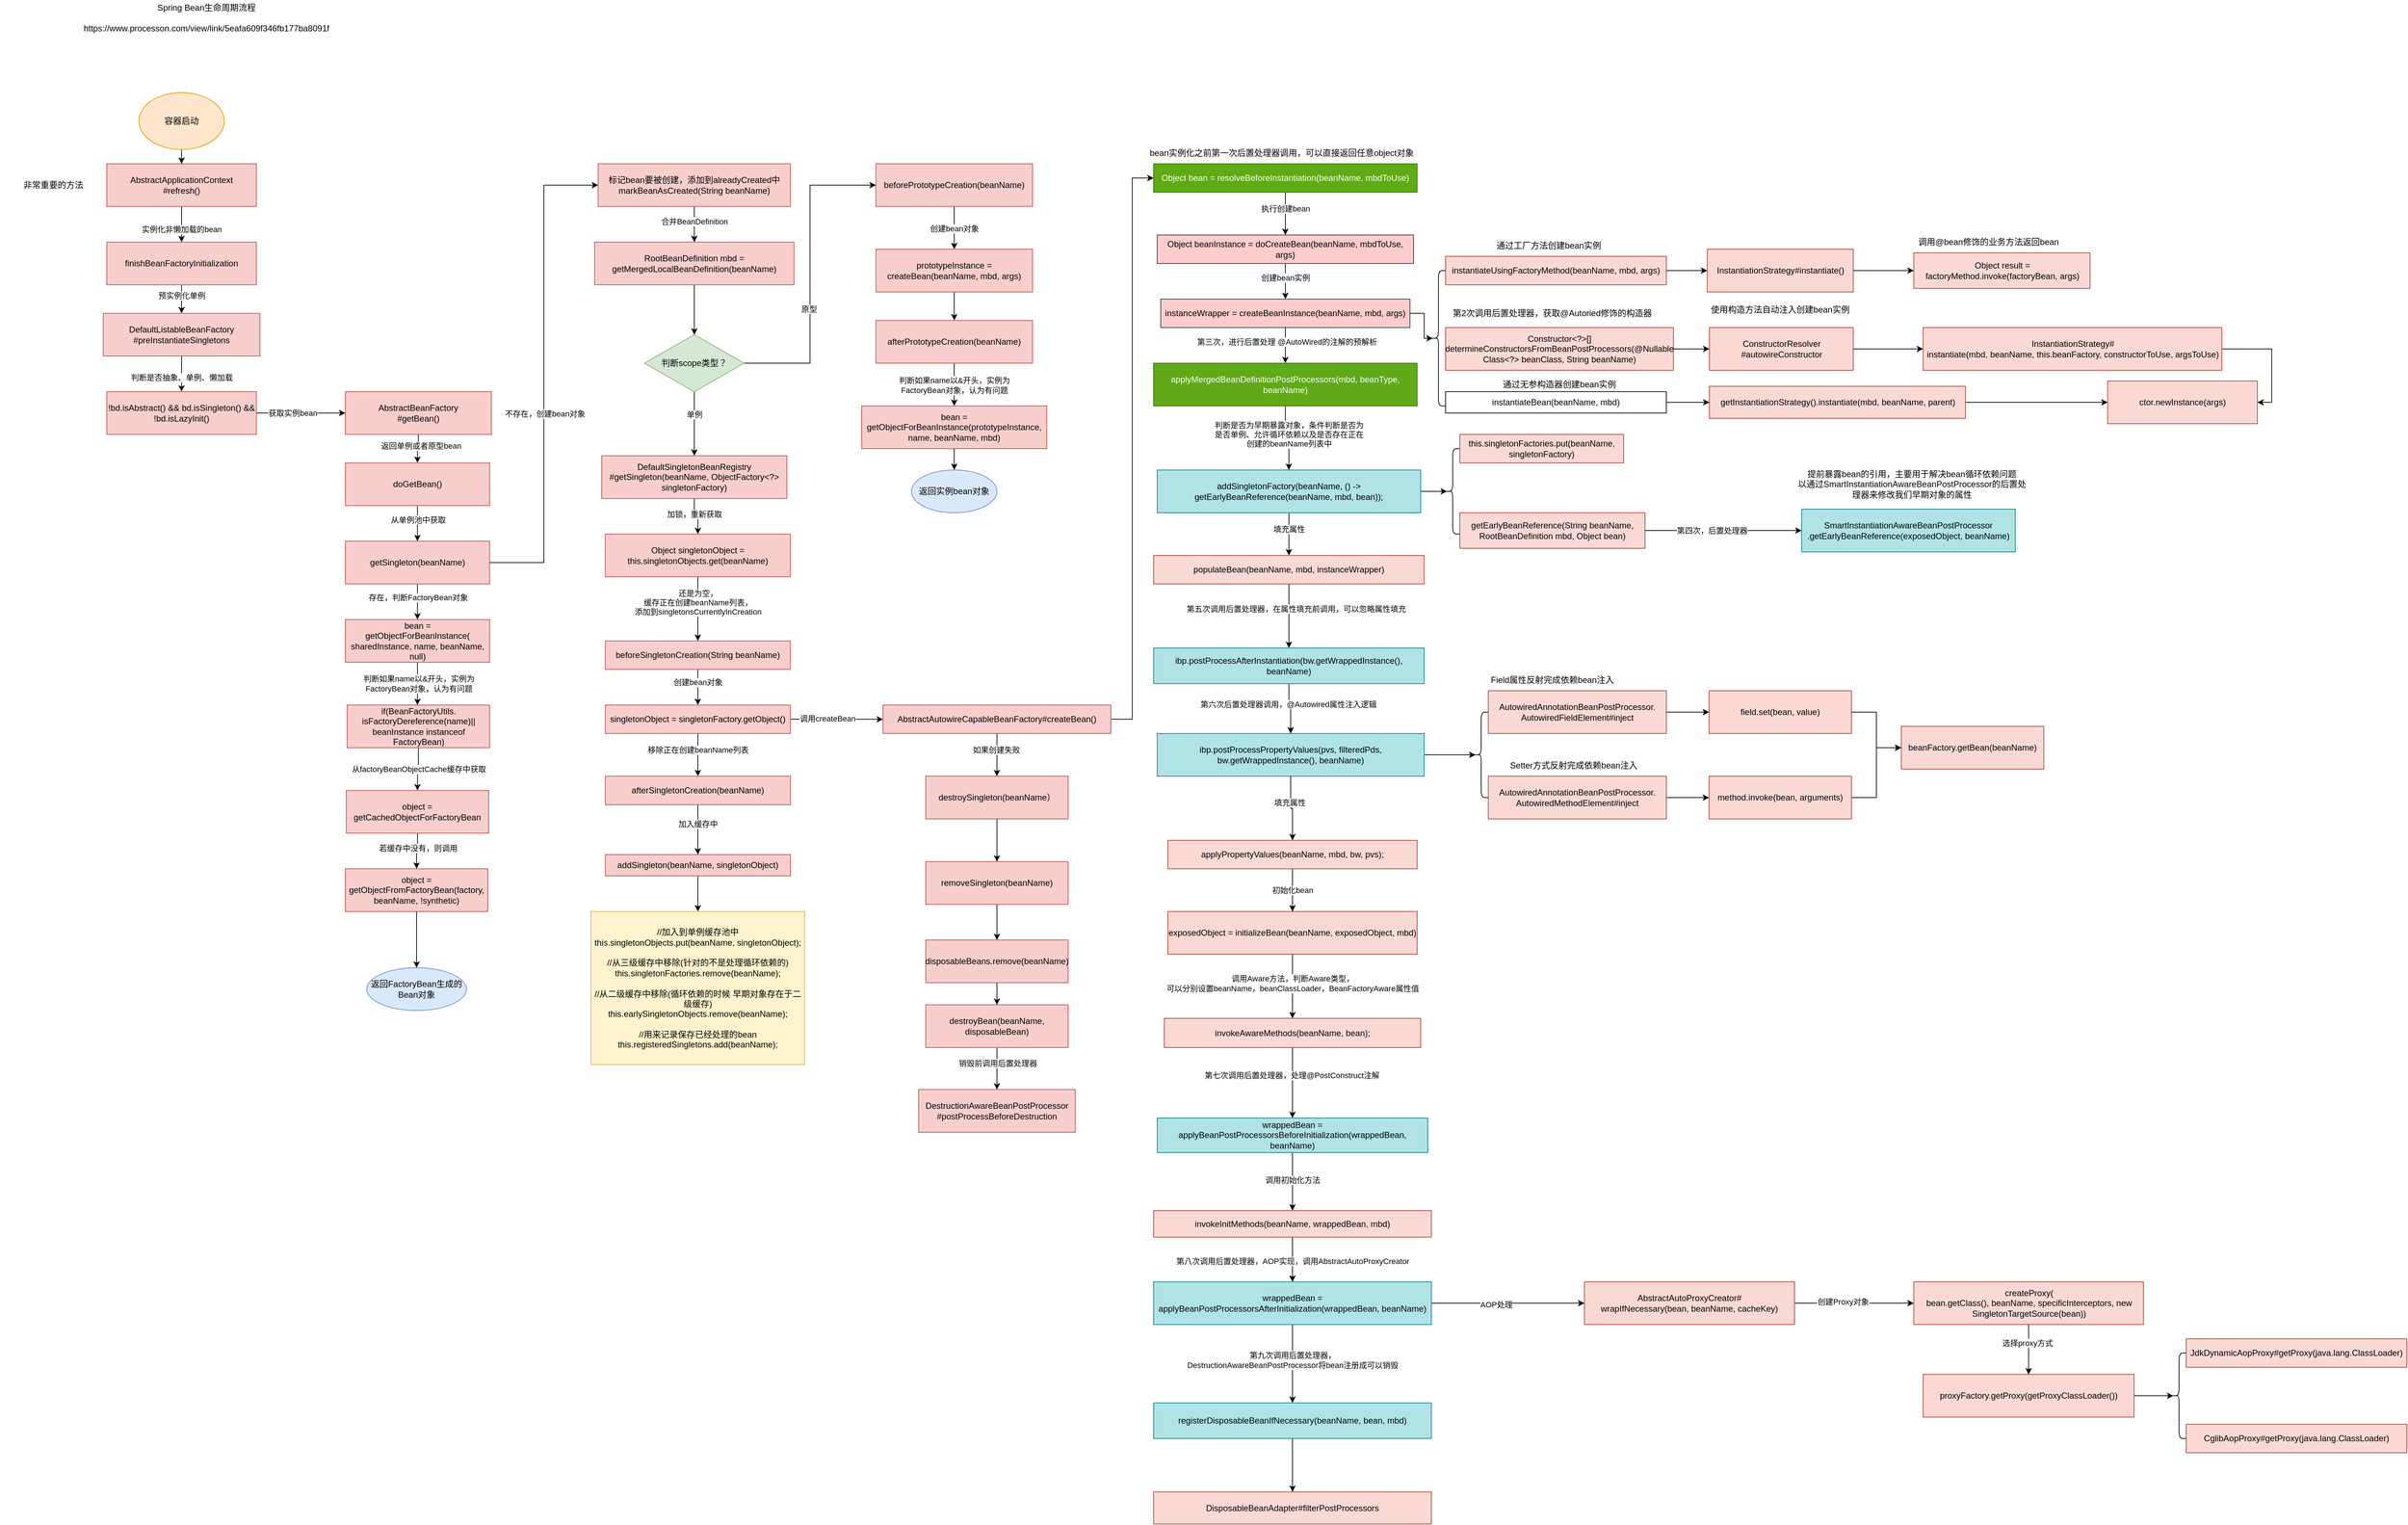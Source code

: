 <mxfile version="17.4.3" type="github">
  <diagram id="w4uHxJY5UsQgHHnN7Xe6" name="第 1 页">
    <mxGraphModel dx="1609" dy="1605" grid="1" gridSize="10" guides="1" tooltips="1" connect="1" arrows="1" fold="1" page="1" pageScale="1" pageWidth="827" pageHeight="1169" math="0" shadow="0">
      <root>
        <mxCell id="0" />
        <mxCell id="1" parent="0" />
        <mxCell id="CFEKlHjBmbo5Hejxvnzg-6" value="" style="edgeStyle=orthogonalEdgeStyle;rounded=0;orthogonalLoop=1;jettySize=auto;html=1;" edge="1" parent="1" source="CFEKlHjBmbo5Hejxvnzg-1" target="CFEKlHjBmbo5Hejxvnzg-5">
          <mxGeometry relative="1" as="geometry" />
        </mxCell>
        <mxCell id="CFEKlHjBmbo5Hejxvnzg-7" value="实例化非懒加载的bean" style="edgeLabel;html=1;align=center;verticalAlign=middle;resizable=0;points=[];" vertex="1" connectable="0" parent="CFEKlHjBmbo5Hejxvnzg-6">
          <mxGeometry x="-0.26" y="3" relative="1" as="geometry">
            <mxPoint x="-3" y="13" as="offset" />
          </mxGeometry>
        </mxCell>
        <mxCell id="CFEKlHjBmbo5Hejxvnzg-1" value="AbstractApplicationContext&lt;br&gt;#refresh()" style="rounded=0;whiteSpace=wrap;html=1;fillColor=#f8cecc;strokeColor=#b85450;" vertex="1" parent="1">
          <mxGeometry x="20" y="40" width="210" height="60" as="geometry" />
        </mxCell>
        <mxCell id="CFEKlHjBmbo5Hejxvnzg-3" style="edgeStyle=orthogonalEdgeStyle;rounded=0;orthogonalLoop=1;jettySize=auto;html=1;entryX=0.5;entryY=0;entryDx=0;entryDy=0;" edge="1" parent="1" source="CFEKlHjBmbo5Hejxvnzg-2" target="CFEKlHjBmbo5Hejxvnzg-1">
          <mxGeometry relative="1" as="geometry" />
        </mxCell>
        <mxCell id="CFEKlHjBmbo5Hejxvnzg-2" value="容器启动" style="ellipse;whiteSpace=wrap;html=1;fillColor=#ffe6cc;strokeColor=#d79b00;" vertex="1" parent="1">
          <mxGeometry x="65" y="-60" width="120" height="80" as="geometry" />
        </mxCell>
        <mxCell id="CFEKlHjBmbo5Hejxvnzg-4" value="非常重要的方法" style="text;html=1;strokeColor=none;fillColor=none;align=center;verticalAlign=middle;whiteSpace=wrap;rounded=0;" vertex="1" parent="1">
          <mxGeometry x="-130" y="55" width="150" height="30" as="geometry" />
        </mxCell>
        <mxCell id="CFEKlHjBmbo5Hejxvnzg-9" value="" style="edgeStyle=orthogonalEdgeStyle;rounded=0;orthogonalLoop=1;jettySize=auto;html=1;" edge="1" parent="1" source="CFEKlHjBmbo5Hejxvnzg-5" target="CFEKlHjBmbo5Hejxvnzg-8">
          <mxGeometry relative="1" as="geometry" />
        </mxCell>
        <mxCell id="CFEKlHjBmbo5Hejxvnzg-10" value="预实例化单例" style="edgeLabel;html=1;align=center;verticalAlign=middle;resizable=0;points=[];" vertex="1" connectable="0" parent="CFEKlHjBmbo5Hejxvnzg-9">
          <mxGeometry x="-0.25" relative="1" as="geometry">
            <mxPoint as="offset" />
          </mxGeometry>
        </mxCell>
        <mxCell id="CFEKlHjBmbo5Hejxvnzg-5" value="finishBeanFactoryInitialization" style="whiteSpace=wrap;html=1;rounded=0;fillColor=#f8cecc;strokeColor=#b85450;" vertex="1" parent="1">
          <mxGeometry x="20" y="150" width="210" height="60" as="geometry" />
        </mxCell>
        <mxCell id="CFEKlHjBmbo5Hejxvnzg-12" value="" style="edgeStyle=orthogonalEdgeStyle;rounded=0;orthogonalLoop=1;jettySize=auto;html=1;" edge="1" parent="1" source="CFEKlHjBmbo5Hejxvnzg-8" target="CFEKlHjBmbo5Hejxvnzg-11">
          <mxGeometry relative="1" as="geometry" />
        </mxCell>
        <mxCell id="CFEKlHjBmbo5Hejxvnzg-13" value="判断是否抽象、单例、懒加载" style="edgeLabel;html=1;align=center;verticalAlign=middle;resizable=0;points=[];" vertex="1" connectable="0" parent="CFEKlHjBmbo5Hejxvnzg-12">
          <mxGeometry x="-0.296" relative="1" as="geometry">
            <mxPoint y="12" as="offset" />
          </mxGeometry>
        </mxCell>
        <mxCell id="CFEKlHjBmbo5Hejxvnzg-8" value="DefaultListableBeanFactory&lt;br&gt;#preInstantiateSingletons" style="whiteSpace=wrap;html=1;fillColor=#f8cecc;strokeColor=#b85450;rounded=0;" vertex="1" parent="1">
          <mxGeometry x="15" y="250" width="220" height="60" as="geometry" />
        </mxCell>
        <mxCell id="CFEKlHjBmbo5Hejxvnzg-15" value="" style="edgeStyle=orthogonalEdgeStyle;rounded=0;orthogonalLoop=1;jettySize=auto;html=1;" edge="1" parent="1" source="CFEKlHjBmbo5Hejxvnzg-11" target="CFEKlHjBmbo5Hejxvnzg-14">
          <mxGeometry relative="1" as="geometry" />
        </mxCell>
        <mxCell id="CFEKlHjBmbo5Hejxvnzg-16" value="获取实例bean" style="edgeLabel;html=1;align=center;verticalAlign=middle;resizable=0;points=[];" vertex="1" connectable="0" parent="CFEKlHjBmbo5Hejxvnzg-15">
          <mxGeometry x="-0.184" relative="1" as="geometry">
            <mxPoint as="offset" />
          </mxGeometry>
        </mxCell>
        <mxCell id="CFEKlHjBmbo5Hejxvnzg-11" value="!bd.isAbstract() &amp;amp;&amp;amp; bd.isSingleton() &amp;amp;&amp;amp; !bd.isLazyInit()" style="whiteSpace=wrap;html=1;fillColor=#f8cecc;strokeColor=#b85450;rounded=0;" vertex="1" parent="1">
          <mxGeometry x="20" y="360" width="210" height="60" as="geometry" />
        </mxCell>
        <mxCell id="CFEKlHjBmbo5Hejxvnzg-18" value="" style="edgeStyle=orthogonalEdgeStyle;rounded=0;orthogonalLoop=1;jettySize=auto;html=1;" edge="1" parent="1" source="CFEKlHjBmbo5Hejxvnzg-14" target="CFEKlHjBmbo5Hejxvnzg-17">
          <mxGeometry relative="1" as="geometry" />
        </mxCell>
        <mxCell id="CFEKlHjBmbo5Hejxvnzg-19" value="返回单例或者原型bean" style="edgeLabel;html=1;align=center;verticalAlign=middle;resizable=0;points=[];" vertex="1" connectable="0" parent="CFEKlHjBmbo5Hejxvnzg-18">
          <mxGeometry x="-0.259" y="3" relative="1" as="geometry">
            <mxPoint as="offset" />
          </mxGeometry>
        </mxCell>
        <mxCell id="CFEKlHjBmbo5Hejxvnzg-14" value="AbstractBeanFactory&lt;br&gt;#getBean()" style="whiteSpace=wrap;html=1;fillColor=#f8cecc;strokeColor=#b85450;rounded=0;" vertex="1" parent="1">
          <mxGeometry x="355" y="360" width="205" height="60" as="geometry" />
        </mxCell>
        <mxCell id="CFEKlHjBmbo5Hejxvnzg-21" value="" style="edgeStyle=orthogonalEdgeStyle;rounded=0;orthogonalLoop=1;jettySize=auto;html=1;" edge="1" parent="1" source="CFEKlHjBmbo5Hejxvnzg-17" target="CFEKlHjBmbo5Hejxvnzg-20">
          <mxGeometry relative="1" as="geometry" />
        </mxCell>
        <mxCell id="CFEKlHjBmbo5Hejxvnzg-22" value="从单例池中获取" style="edgeLabel;html=1;align=center;verticalAlign=middle;resizable=0;points=[];" vertex="1" connectable="0" parent="CFEKlHjBmbo5Hejxvnzg-21">
          <mxGeometry x="-0.281" y="1" relative="1" as="geometry">
            <mxPoint x="-1" y="2" as="offset" />
          </mxGeometry>
        </mxCell>
        <mxCell id="CFEKlHjBmbo5Hejxvnzg-17" value="doGetBean()" style="whiteSpace=wrap;html=1;fillColor=#f8cecc;strokeColor=#b85450;rounded=0;" vertex="1" parent="1">
          <mxGeometry x="355" y="460" width="202.5" height="60" as="geometry" />
        </mxCell>
        <mxCell id="CFEKlHjBmbo5Hejxvnzg-24" value="" style="edgeStyle=orthogonalEdgeStyle;rounded=0;orthogonalLoop=1;jettySize=auto;html=1;" edge="1" parent="1" source="CFEKlHjBmbo5Hejxvnzg-20" target="CFEKlHjBmbo5Hejxvnzg-23">
          <mxGeometry relative="1" as="geometry" />
        </mxCell>
        <mxCell id="CFEKlHjBmbo5Hejxvnzg-25" value="存在，判断FactoryBean对象" style="edgeLabel;html=1;align=center;verticalAlign=middle;resizable=0;points=[];" vertex="1" connectable="0" parent="CFEKlHjBmbo5Hejxvnzg-24">
          <mxGeometry x="-0.237" y="-1" relative="1" as="geometry">
            <mxPoint x="1" as="offset" />
          </mxGeometry>
        </mxCell>
        <mxCell id="CFEKlHjBmbo5Hejxvnzg-39" value="" style="edgeStyle=orthogonalEdgeStyle;rounded=0;orthogonalLoop=1;jettySize=auto;html=1;entryX=0;entryY=0.5;entryDx=0;entryDy=0;" edge="1" parent="1" source="CFEKlHjBmbo5Hejxvnzg-20" target="CFEKlHjBmbo5Hejxvnzg-38">
          <mxGeometry relative="1" as="geometry" />
        </mxCell>
        <mxCell id="CFEKlHjBmbo5Hejxvnzg-40" value="不存在，创建bean对象" style="edgeLabel;html=1;align=center;verticalAlign=middle;resizable=0;points=[];" vertex="1" connectable="0" parent="CFEKlHjBmbo5Hejxvnzg-39">
          <mxGeometry x="-0.163" y="-1" relative="1" as="geometry">
            <mxPoint as="offset" />
          </mxGeometry>
        </mxCell>
        <mxCell id="CFEKlHjBmbo5Hejxvnzg-20" value="getSingleton(beanName)" style="whiteSpace=wrap;html=1;fillColor=#f8cecc;strokeColor=#b85450;rounded=0;" vertex="1" parent="1">
          <mxGeometry x="355" y="570" width="202.5" height="60" as="geometry" />
        </mxCell>
        <mxCell id="CFEKlHjBmbo5Hejxvnzg-28" value="" style="edgeStyle=orthogonalEdgeStyle;rounded=0;orthogonalLoop=1;jettySize=auto;html=1;" edge="1" parent="1" source="CFEKlHjBmbo5Hejxvnzg-23" target="CFEKlHjBmbo5Hejxvnzg-27">
          <mxGeometry relative="1" as="geometry">
            <Array as="points">
              <mxPoint x="456" y="780" />
              <mxPoint x="456" y="780" />
            </Array>
          </mxGeometry>
        </mxCell>
        <mxCell id="CFEKlHjBmbo5Hejxvnzg-29" value="判断如果name以&amp;amp;开头，实例为&lt;br&gt;FactoryBean对象，认为有问题" style="edgeLabel;html=1;align=center;verticalAlign=middle;resizable=0;points=[];" vertex="1" connectable="0" parent="CFEKlHjBmbo5Hejxvnzg-28">
          <mxGeometry x="-0.662" relative="1" as="geometry">
            <mxPoint x="1" y="20" as="offset" />
          </mxGeometry>
        </mxCell>
        <mxCell id="CFEKlHjBmbo5Hejxvnzg-23" value="bean = &lt;br&gt;getObjectForBeanInstance(&lt;br&gt;sharedInstance, name, beanName, null)" style="whiteSpace=wrap;html=1;fillColor=#f8cecc;strokeColor=#b85450;rounded=0;" vertex="1" parent="1">
          <mxGeometry x="355" y="680" width="202.5" height="60" as="geometry" />
        </mxCell>
        <mxCell id="CFEKlHjBmbo5Hejxvnzg-31" value="" style="edgeStyle=orthogonalEdgeStyle;rounded=0;orthogonalLoop=1;jettySize=auto;html=1;" edge="1" parent="1" source="CFEKlHjBmbo5Hejxvnzg-27" target="CFEKlHjBmbo5Hejxvnzg-30">
          <mxGeometry relative="1" as="geometry" />
        </mxCell>
        <mxCell id="CFEKlHjBmbo5Hejxvnzg-32" value="从factoryBeanObjectCache缓存中获取" style="edgeLabel;html=1;align=center;verticalAlign=middle;resizable=0;points=[];" vertex="1" connectable="0" parent="CFEKlHjBmbo5Hejxvnzg-31">
          <mxGeometry x="-0.321" y="1" relative="1" as="geometry">
            <mxPoint x="-1" y="9" as="offset" />
          </mxGeometry>
        </mxCell>
        <mxCell id="CFEKlHjBmbo5Hejxvnzg-27" value="if(BeanFactoryUtils.&lt;br&gt;isFactoryDereference(name)||&lt;br&gt;beanInstance instanceof FactoryBean)" style="whiteSpace=wrap;html=1;fillColor=#f8cecc;strokeColor=#b85450;rounded=0;" vertex="1" parent="1">
          <mxGeometry x="357.5" y="800" width="200" height="60" as="geometry" />
        </mxCell>
        <mxCell id="CFEKlHjBmbo5Hejxvnzg-34" value="" style="edgeStyle=orthogonalEdgeStyle;rounded=0;orthogonalLoop=1;jettySize=auto;html=1;" edge="1" parent="1" source="CFEKlHjBmbo5Hejxvnzg-30" target="CFEKlHjBmbo5Hejxvnzg-33">
          <mxGeometry relative="1" as="geometry" />
        </mxCell>
        <mxCell id="CFEKlHjBmbo5Hejxvnzg-35" value="若缓存中没有，则调用" style="edgeLabel;html=1;align=center;verticalAlign=middle;resizable=0;points=[];" vertex="1" connectable="0" parent="CFEKlHjBmbo5Hejxvnzg-34">
          <mxGeometry x="-0.207" relative="1" as="geometry">
            <mxPoint as="offset" />
          </mxGeometry>
        </mxCell>
        <mxCell id="CFEKlHjBmbo5Hejxvnzg-30" value="object =&lt;br&gt;getCachedObjectForFactoryBean" style="whiteSpace=wrap;html=1;fillColor=#f8cecc;strokeColor=#b85450;rounded=0;" vertex="1" parent="1">
          <mxGeometry x="356.25" y="920" width="200" height="60" as="geometry" />
        </mxCell>
        <mxCell id="CFEKlHjBmbo5Hejxvnzg-37" value="" style="edgeStyle=orthogonalEdgeStyle;rounded=0;orthogonalLoop=1;jettySize=auto;html=1;" edge="1" parent="1" source="CFEKlHjBmbo5Hejxvnzg-33" target="CFEKlHjBmbo5Hejxvnzg-36">
          <mxGeometry relative="1" as="geometry" />
        </mxCell>
        <mxCell id="CFEKlHjBmbo5Hejxvnzg-33" value="object = getObjectFromFactoryBean(factory, beanName, !synthetic)" style="whiteSpace=wrap;html=1;fillColor=#f8cecc;strokeColor=#b85450;rounded=0;" vertex="1" parent="1">
          <mxGeometry x="355" y="1030" width="200" height="60" as="geometry" />
        </mxCell>
        <mxCell id="CFEKlHjBmbo5Hejxvnzg-36" value="返回FactoryBean生成的Bean对象" style="ellipse;whiteSpace=wrap;html=1;fillColor=#dae8fc;strokeColor=#6c8ebf;rounded=0;" vertex="1" parent="1">
          <mxGeometry x="385" y="1169" width="140" height="60" as="geometry" />
        </mxCell>
        <mxCell id="CFEKlHjBmbo5Hejxvnzg-44" value="" style="edgeStyle=orthogonalEdgeStyle;rounded=0;orthogonalLoop=1;jettySize=auto;html=1;" edge="1" parent="1" source="CFEKlHjBmbo5Hejxvnzg-38" target="CFEKlHjBmbo5Hejxvnzg-43">
          <mxGeometry relative="1" as="geometry" />
        </mxCell>
        <mxCell id="CFEKlHjBmbo5Hejxvnzg-45" value="合并BeanDefinition" style="edgeLabel;html=1;align=center;verticalAlign=middle;resizable=0;points=[];" vertex="1" connectable="0" parent="CFEKlHjBmbo5Hejxvnzg-44">
          <mxGeometry x="-0.306" relative="1" as="geometry">
            <mxPoint y="3" as="offset" />
          </mxGeometry>
        </mxCell>
        <mxCell id="CFEKlHjBmbo5Hejxvnzg-38" value="标记bean要被创建，添加到alreadyCreated中&lt;br&gt;markBeanAsCreated(String beanName)" style="whiteSpace=wrap;html=1;fillColor=#f8cecc;strokeColor=#b85450;rounded=0;" vertex="1" parent="1">
          <mxGeometry x="710" y="40" width="270" height="60" as="geometry" />
        </mxCell>
        <mxCell id="CFEKlHjBmbo5Hejxvnzg-47" value="" style="edgeStyle=orthogonalEdgeStyle;rounded=0;orthogonalLoop=1;jettySize=auto;html=1;" edge="1" parent="1" source="CFEKlHjBmbo5Hejxvnzg-43" target="CFEKlHjBmbo5Hejxvnzg-46">
          <mxGeometry relative="1" as="geometry" />
        </mxCell>
        <mxCell id="CFEKlHjBmbo5Hejxvnzg-43" value="RootBeanDefinition mbd = getMergedLocalBeanDefinition(beanName)" style="whiteSpace=wrap;html=1;fillColor=#f8cecc;strokeColor=#b85450;rounded=0;" vertex="1" parent="1">
          <mxGeometry x="705" y="150" width="280" height="60" as="geometry" />
        </mxCell>
        <mxCell id="CFEKlHjBmbo5Hejxvnzg-49" value="" style="edgeStyle=orthogonalEdgeStyle;rounded=0;orthogonalLoop=1;jettySize=auto;html=1;" edge="1" parent="1" source="CFEKlHjBmbo5Hejxvnzg-46" target="CFEKlHjBmbo5Hejxvnzg-48">
          <mxGeometry relative="1" as="geometry" />
        </mxCell>
        <mxCell id="CFEKlHjBmbo5Hejxvnzg-50" value="单例" style="edgeLabel;html=1;align=center;verticalAlign=middle;resizable=0;points=[];" vertex="1" connectable="0" parent="CFEKlHjBmbo5Hejxvnzg-49">
          <mxGeometry x="-0.296" relative="1" as="geometry">
            <mxPoint as="offset" />
          </mxGeometry>
        </mxCell>
        <mxCell id="CFEKlHjBmbo5Hejxvnzg-52" value="" style="edgeStyle=orthogonalEdgeStyle;rounded=0;orthogonalLoop=1;jettySize=auto;html=1;entryX=0;entryY=0.5;entryDx=0;entryDy=0;" edge="1" parent="1" source="CFEKlHjBmbo5Hejxvnzg-46" target="CFEKlHjBmbo5Hejxvnzg-51">
          <mxGeometry relative="1" as="geometry" />
        </mxCell>
        <mxCell id="CFEKlHjBmbo5Hejxvnzg-53" value="原型" style="edgeLabel;html=1;align=center;verticalAlign=middle;resizable=0;points=[];" vertex="1" connectable="0" parent="CFEKlHjBmbo5Hejxvnzg-52">
          <mxGeometry x="-0.222" y="2" relative="1" as="geometry">
            <mxPoint as="offset" />
          </mxGeometry>
        </mxCell>
        <mxCell id="CFEKlHjBmbo5Hejxvnzg-46" value="判断scope类型？" style="rhombus;whiteSpace=wrap;html=1;fillColor=#d5e8d4;strokeColor=#82b366;rounded=0;" vertex="1" parent="1">
          <mxGeometry x="775" y="280" width="140" height="80" as="geometry" />
        </mxCell>
        <mxCell id="CFEKlHjBmbo5Hejxvnzg-65" value="" style="edgeStyle=orthogonalEdgeStyle;rounded=0;orthogonalLoop=1;jettySize=auto;html=1;" edge="1" parent="1" source="CFEKlHjBmbo5Hejxvnzg-48" target="CFEKlHjBmbo5Hejxvnzg-64">
          <mxGeometry relative="1" as="geometry" />
        </mxCell>
        <mxCell id="CFEKlHjBmbo5Hejxvnzg-66" value="加锁，重新获取" style="edgeLabel;html=1;align=center;verticalAlign=middle;resizable=0;points=[];" vertex="1" connectable="0" parent="CFEKlHjBmbo5Hejxvnzg-65">
          <mxGeometry x="-0.313" y="-1" relative="1" as="geometry">
            <mxPoint x="1" y="3" as="offset" />
          </mxGeometry>
        </mxCell>
        <mxCell id="CFEKlHjBmbo5Hejxvnzg-48" value="DefaultSingletonBeanRegistry&lt;br&gt;#getSingleton(beanName, ObjectFactory&amp;lt;?&amp;gt; singletonFactory)" style="whiteSpace=wrap;html=1;fillColor=#f8cecc;strokeColor=#b85450;rounded=0;" vertex="1" parent="1">
          <mxGeometry x="715" y="450" width="260" height="60" as="geometry" />
        </mxCell>
        <mxCell id="CFEKlHjBmbo5Hejxvnzg-55" value="" style="edgeStyle=orthogonalEdgeStyle;rounded=0;orthogonalLoop=1;jettySize=auto;html=1;" edge="1" parent="1" source="CFEKlHjBmbo5Hejxvnzg-51" target="CFEKlHjBmbo5Hejxvnzg-54">
          <mxGeometry relative="1" as="geometry" />
        </mxCell>
        <mxCell id="CFEKlHjBmbo5Hejxvnzg-56" value="创建bean对象" style="edgeLabel;html=1;align=center;verticalAlign=middle;resizable=0;points=[];" vertex="1" connectable="0" parent="CFEKlHjBmbo5Hejxvnzg-55">
          <mxGeometry x="-0.258" y="-1" relative="1" as="geometry">
            <mxPoint x="1" y="8" as="offset" />
          </mxGeometry>
        </mxCell>
        <mxCell id="CFEKlHjBmbo5Hejxvnzg-51" value="beforePrototypeCreation(beanName)" style="whiteSpace=wrap;html=1;fillColor=#f8cecc;strokeColor=#b85450;rounded=0;" vertex="1" parent="1">
          <mxGeometry x="1100" y="40" width="220" height="60" as="geometry" />
        </mxCell>
        <mxCell id="CFEKlHjBmbo5Hejxvnzg-58" value="" style="edgeStyle=orthogonalEdgeStyle;rounded=0;orthogonalLoop=1;jettySize=auto;html=1;" edge="1" parent="1" source="CFEKlHjBmbo5Hejxvnzg-54" target="CFEKlHjBmbo5Hejxvnzg-57">
          <mxGeometry relative="1" as="geometry" />
        </mxCell>
        <mxCell id="CFEKlHjBmbo5Hejxvnzg-54" value="prototypeInstance = createBean(beanName, mbd, args)" style="whiteSpace=wrap;html=1;fillColor=#f8cecc;strokeColor=#b85450;rounded=0;" vertex="1" parent="1">
          <mxGeometry x="1100" y="160" width="220" height="60" as="geometry" />
        </mxCell>
        <mxCell id="CFEKlHjBmbo5Hejxvnzg-60" value="" style="edgeStyle=orthogonalEdgeStyle;rounded=0;orthogonalLoop=1;jettySize=auto;html=1;" edge="1" parent="1" source="CFEKlHjBmbo5Hejxvnzg-57" target="CFEKlHjBmbo5Hejxvnzg-59">
          <mxGeometry relative="1" as="geometry" />
        </mxCell>
        <mxCell id="CFEKlHjBmbo5Hejxvnzg-63" value="判断如果name以&amp;amp;开头，实例为&lt;br&gt;FactoryBean对象，认为有问题" style="edgeLabel;html=1;align=center;verticalAlign=middle;resizable=0;points=[];" vertex="1" connectable="0" parent="CFEKlHjBmbo5Hejxvnzg-60">
          <mxGeometry x="-0.258" relative="1" as="geometry">
            <mxPoint y="8" as="offset" />
          </mxGeometry>
        </mxCell>
        <mxCell id="CFEKlHjBmbo5Hejxvnzg-57" value="afterPrototypeCreation(beanName)" style="whiteSpace=wrap;html=1;fillColor=#f8cecc;strokeColor=#b85450;rounded=0;" vertex="1" parent="1">
          <mxGeometry x="1100" y="260" width="220" height="60" as="geometry" />
        </mxCell>
        <mxCell id="CFEKlHjBmbo5Hejxvnzg-62" value="" style="edgeStyle=orthogonalEdgeStyle;rounded=0;orthogonalLoop=1;jettySize=auto;html=1;" edge="1" parent="1" source="CFEKlHjBmbo5Hejxvnzg-59" target="CFEKlHjBmbo5Hejxvnzg-61">
          <mxGeometry relative="1" as="geometry" />
        </mxCell>
        <mxCell id="CFEKlHjBmbo5Hejxvnzg-59" value="bean = getObjectForBeanInstance(prototypeInstance, name, beanName, mbd)" style="whiteSpace=wrap;html=1;fillColor=#f8cecc;strokeColor=#b85450;rounded=0;" vertex="1" parent="1">
          <mxGeometry x="1080" y="380" width="260" height="60" as="geometry" />
        </mxCell>
        <mxCell id="CFEKlHjBmbo5Hejxvnzg-61" value="返回实例bean对象" style="ellipse;whiteSpace=wrap;html=1;fillColor=#dae8fc;strokeColor=#6c8ebf;rounded=0;" vertex="1" parent="1">
          <mxGeometry x="1150" y="470" width="120" height="60" as="geometry" />
        </mxCell>
        <mxCell id="CFEKlHjBmbo5Hejxvnzg-68" value="" style="edgeStyle=orthogonalEdgeStyle;rounded=0;orthogonalLoop=1;jettySize=auto;html=1;" edge="1" parent="1" source="CFEKlHjBmbo5Hejxvnzg-64" target="CFEKlHjBmbo5Hejxvnzg-67">
          <mxGeometry relative="1" as="geometry" />
        </mxCell>
        <mxCell id="CFEKlHjBmbo5Hejxvnzg-69" value="还是为空，&lt;br&gt;缓存正在创建beanName列表，&lt;br&gt;添加到singletonsCurrentlyInCreation" style="edgeLabel;html=1;align=center;verticalAlign=middle;resizable=0;points=[];" vertex="1" connectable="0" parent="CFEKlHjBmbo5Hejxvnzg-68">
          <mxGeometry x="-0.215" relative="1" as="geometry">
            <mxPoint as="offset" />
          </mxGeometry>
        </mxCell>
        <mxCell id="CFEKlHjBmbo5Hejxvnzg-64" value="Object singletonObject = this.singletonObjects.get(beanName)" style="whiteSpace=wrap;html=1;fillColor=#f8cecc;strokeColor=#b85450;rounded=0;" vertex="1" parent="1">
          <mxGeometry x="720" y="560" width="260" height="60" as="geometry" />
        </mxCell>
        <mxCell id="CFEKlHjBmbo5Hejxvnzg-71" value="" style="edgeStyle=orthogonalEdgeStyle;rounded=0;orthogonalLoop=1;jettySize=auto;html=1;" edge="1" parent="1" source="CFEKlHjBmbo5Hejxvnzg-67" target="CFEKlHjBmbo5Hejxvnzg-70">
          <mxGeometry relative="1" as="geometry" />
        </mxCell>
        <mxCell id="CFEKlHjBmbo5Hejxvnzg-74" value="创建bean对象" style="edgeLabel;html=1;align=center;verticalAlign=middle;resizable=0;points=[];" vertex="1" connectable="0" parent="CFEKlHjBmbo5Hejxvnzg-71">
          <mxGeometry x="-0.303" relative="1" as="geometry">
            <mxPoint as="offset" />
          </mxGeometry>
        </mxCell>
        <mxCell id="CFEKlHjBmbo5Hejxvnzg-67" value="beforeSingletonCreation(String beanName)" style="whiteSpace=wrap;html=1;fillColor=#f8cecc;strokeColor=#b85450;rounded=0;" vertex="1" parent="1">
          <mxGeometry x="720" y="710" width="260" height="40" as="geometry" />
        </mxCell>
        <mxCell id="CFEKlHjBmbo5Hejxvnzg-73" value="" style="edgeStyle=orthogonalEdgeStyle;rounded=0;orthogonalLoop=1;jettySize=auto;html=1;" edge="1" parent="1" source="CFEKlHjBmbo5Hejxvnzg-70" target="CFEKlHjBmbo5Hejxvnzg-72">
          <mxGeometry relative="1" as="geometry" />
        </mxCell>
        <mxCell id="CFEKlHjBmbo5Hejxvnzg-75" value="移除正在创建beanName列表" style="edgeLabel;html=1;align=center;verticalAlign=middle;resizable=0;points=[];" vertex="1" connectable="0" parent="CFEKlHjBmbo5Hejxvnzg-73">
          <mxGeometry x="-0.253" relative="1" as="geometry">
            <mxPoint as="offset" />
          </mxGeometry>
        </mxCell>
        <mxCell id="CFEKlHjBmbo5Hejxvnzg-88" value="" style="edgeStyle=orthogonalEdgeStyle;rounded=0;orthogonalLoop=1;jettySize=auto;html=1;" edge="1" parent="1" source="CFEKlHjBmbo5Hejxvnzg-70" target="CFEKlHjBmbo5Hejxvnzg-87">
          <mxGeometry relative="1" as="geometry" />
        </mxCell>
        <mxCell id="CFEKlHjBmbo5Hejxvnzg-89" value="调用createBean" style="edgeLabel;html=1;align=center;verticalAlign=middle;resizable=0;points=[];" vertex="1" connectable="0" parent="CFEKlHjBmbo5Hejxvnzg-88">
          <mxGeometry x="-0.209" y="1" relative="1" as="geometry">
            <mxPoint as="offset" />
          </mxGeometry>
        </mxCell>
        <mxCell id="CFEKlHjBmbo5Hejxvnzg-70" value="singletonObject = singletonFactory.getObject()" style="whiteSpace=wrap;html=1;fillColor=#f8cecc;strokeColor=#b85450;rounded=0;" vertex="1" parent="1">
          <mxGeometry x="720" y="800" width="260" height="40" as="geometry" />
        </mxCell>
        <mxCell id="CFEKlHjBmbo5Hejxvnzg-77" value="" style="edgeStyle=orthogonalEdgeStyle;rounded=0;orthogonalLoop=1;jettySize=auto;html=1;" edge="1" parent="1" source="CFEKlHjBmbo5Hejxvnzg-72" target="CFEKlHjBmbo5Hejxvnzg-76">
          <mxGeometry relative="1" as="geometry" />
        </mxCell>
        <mxCell id="CFEKlHjBmbo5Hejxvnzg-78" value="加入缓存中" style="edgeLabel;html=1;align=center;verticalAlign=middle;resizable=0;points=[];" vertex="1" connectable="0" parent="CFEKlHjBmbo5Hejxvnzg-77">
          <mxGeometry x="-0.222" relative="1" as="geometry">
            <mxPoint as="offset" />
          </mxGeometry>
        </mxCell>
        <mxCell id="CFEKlHjBmbo5Hejxvnzg-72" value="afterSingletonCreation(beanName)" style="whiteSpace=wrap;html=1;fillColor=#f8cecc;strokeColor=#b85450;rounded=0;" vertex="1" parent="1">
          <mxGeometry x="720" y="900" width="260" height="40" as="geometry" />
        </mxCell>
        <mxCell id="CFEKlHjBmbo5Hejxvnzg-86" value="" style="edgeStyle=orthogonalEdgeStyle;rounded=0;orthogonalLoop=1;jettySize=auto;html=1;" edge="1" parent="1" source="CFEKlHjBmbo5Hejxvnzg-76" target="CFEKlHjBmbo5Hejxvnzg-85">
          <mxGeometry relative="1" as="geometry" />
        </mxCell>
        <mxCell id="CFEKlHjBmbo5Hejxvnzg-76" value="addSingleton(beanName, singletonObject)" style="whiteSpace=wrap;html=1;fillColor=#f8cecc;strokeColor=#b85450;rounded=0;" vertex="1" parent="1">
          <mxGeometry x="720" y="1010" width="260" height="30" as="geometry" />
        </mxCell>
        <mxCell id="CFEKlHjBmbo5Hejxvnzg-85" value="&lt;div&gt;//加入到单例缓存池中&lt;/div&gt;&lt;div&gt;this.singletonObjects.put(beanName, singletonObject);&lt;/div&gt;&lt;div&gt;&lt;br&gt;&lt;/div&gt;&lt;div&gt;//从三级缓存中移除(针对的不是处理循环依赖的)&lt;/div&gt;&lt;div&gt;this.singletonFactories.remove(beanName);&lt;/div&gt;&lt;div&gt;&lt;br&gt;&lt;/div&gt;&lt;div&gt;//从二级缓存中移除(循环依赖的时候 早期对象存在于二级缓存)&lt;/div&gt;&lt;div&gt;this.earlySingletonObjects.remove(beanName);&lt;/div&gt;&lt;div&gt;&lt;br&gt;&lt;/div&gt;&lt;div&gt;//用来记录保存已经处理的bean&lt;/div&gt;&lt;div&gt;this.registeredSingletons.add(beanName);&lt;/div&gt;" style="whiteSpace=wrap;html=1;fillColor=#fff2cc;strokeColor=#d6b656;rounded=0;" vertex="1" parent="1">
          <mxGeometry x="700" y="1090" width="300" height="215" as="geometry" />
        </mxCell>
        <mxCell id="CFEKlHjBmbo5Hejxvnzg-91" value="" style="edgeStyle=orthogonalEdgeStyle;rounded=0;orthogonalLoop=1;jettySize=auto;html=1;entryX=0;entryY=0.5;entryDx=0;entryDy=0;" edge="1" parent="1" source="CFEKlHjBmbo5Hejxvnzg-87" target="CFEKlHjBmbo5Hejxvnzg-90">
          <mxGeometry relative="1" as="geometry" />
        </mxCell>
        <mxCell id="CFEKlHjBmbo5Hejxvnzg-195" value="" style="edgeStyle=orthogonalEdgeStyle;rounded=0;orthogonalLoop=1;jettySize=auto;html=1;" edge="1" parent="1" source="CFEKlHjBmbo5Hejxvnzg-87" target="CFEKlHjBmbo5Hejxvnzg-194">
          <mxGeometry relative="1" as="geometry" />
        </mxCell>
        <mxCell id="CFEKlHjBmbo5Hejxvnzg-196" value="如果创建失败" style="edgeLabel;html=1;align=center;verticalAlign=middle;resizable=0;points=[];" vertex="1" connectable="0" parent="CFEKlHjBmbo5Hejxvnzg-195">
          <mxGeometry x="-0.247" y="-1" relative="1" as="geometry">
            <mxPoint as="offset" />
          </mxGeometry>
        </mxCell>
        <mxCell id="CFEKlHjBmbo5Hejxvnzg-87" value="AbstractAutowireCapableBeanFactory#createBean()" style="whiteSpace=wrap;html=1;fillColor=#f8cecc;strokeColor=#b85450;rounded=0;" vertex="1" parent="1">
          <mxGeometry x="1110" y="800" width="320" height="40" as="geometry" />
        </mxCell>
        <mxCell id="CFEKlHjBmbo5Hejxvnzg-94" value="" style="edgeStyle=orthogonalEdgeStyle;rounded=0;orthogonalLoop=1;jettySize=auto;html=1;" edge="1" parent="1" source="CFEKlHjBmbo5Hejxvnzg-90" target="CFEKlHjBmbo5Hejxvnzg-93">
          <mxGeometry relative="1" as="geometry" />
        </mxCell>
        <mxCell id="CFEKlHjBmbo5Hejxvnzg-95" value="执行创建bean" style="edgeLabel;html=1;align=center;verticalAlign=middle;resizable=0;points=[];" vertex="1" connectable="0" parent="CFEKlHjBmbo5Hejxvnzg-94">
          <mxGeometry x="-0.275" y="-2" relative="1" as="geometry">
            <mxPoint x="2" y="1" as="offset" />
          </mxGeometry>
        </mxCell>
        <mxCell id="CFEKlHjBmbo5Hejxvnzg-90" value="Object bean = resolveBeforeInstantiation(beanName, mbdToUse)" style="whiteSpace=wrap;html=1;fillColor=#60a917;strokeColor=#2D7600;rounded=0;fontColor=#ffffff;" vertex="1" parent="1">
          <mxGeometry x="1490" y="40" width="370" height="40" as="geometry" />
        </mxCell>
        <mxCell id="CFEKlHjBmbo5Hejxvnzg-92" value="bean实例化之前第一次后置处理器调用，可以直接返回任意object对象" style="text;html=1;strokeColor=none;fillColor=none;align=center;verticalAlign=middle;whiteSpace=wrap;rounded=0;" vertex="1" parent="1">
          <mxGeometry x="1470" y="10" width="400" height="30" as="geometry" />
        </mxCell>
        <mxCell id="CFEKlHjBmbo5Hejxvnzg-97" value="" style="edgeStyle=orthogonalEdgeStyle;rounded=0;orthogonalLoop=1;jettySize=auto;html=1;" edge="1" parent="1" source="CFEKlHjBmbo5Hejxvnzg-93" target="CFEKlHjBmbo5Hejxvnzg-96">
          <mxGeometry relative="1" as="geometry" />
        </mxCell>
        <mxCell id="CFEKlHjBmbo5Hejxvnzg-98" value="创建bean实例" style="edgeLabel;html=1;align=center;verticalAlign=middle;resizable=0;points=[];" vertex="1" connectable="0" parent="CFEKlHjBmbo5Hejxvnzg-97">
          <mxGeometry x="-0.222" y="1" relative="1" as="geometry">
            <mxPoint x="-1" as="offset" />
          </mxGeometry>
        </mxCell>
        <mxCell id="CFEKlHjBmbo5Hejxvnzg-93" value="Object beanInstance = doCreateBean(beanName, mbdToUse, args)" style="whiteSpace=wrap;html=1;fillColor=#ffcccc;strokeColor=#36393d;rounded=0;" vertex="1" parent="1">
          <mxGeometry x="1495" y="140" width="360" height="40" as="geometry" />
        </mxCell>
        <mxCell id="CFEKlHjBmbo5Hejxvnzg-100" value="" style="edgeStyle=orthogonalEdgeStyle;rounded=0;orthogonalLoop=1;jettySize=auto;html=1;" edge="1" parent="1" source="CFEKlHjBmbo5Hejxvnzg-96" target="CFEKlHjBmbo5Hejxvnzg-99">
          <mxGeometry relative="1" as="geometry" />
        </mxCell>
        <mxCell id="CFEKlHjBmbo5Hejxvnzg-101" value="第三次，进行后置处理 @AutoWired的注解的预解析" style="edgeLabel;html=1;align=center;verticalAlign=middle;resizable=0;points=[];" vertex="1" connectable="0" parent="CFEKlHjBmbo5Hejxvnzg-100">
          <mxGeometry x="-0.22" y="2" relative="1" as="geometry">
            <mxPoint as="offset" />
          </mxGeometry>
        </mxCell>
        <mxCell id="CFEKlHjBmbo5Hejxvnzg-172" style="edgeStyle=orthogonalEdgeStyle;rounded=0;orthogonalLoop=1;jettySize=auto;html=1;entryX=0.1;entryY=0.5;entryDx=0;entryDy=0;entryPerimeter=0;" edge="1" parent="1" source="CFEKlHjBmbo5Hejxvnzg-96" target="CFEKlHjBmbo5Hejxvnzg-171">
          <mxGeometry relative="1" as="geometry" />
        </mxCell>
        <mxCell id="CFEKlHjBmbo5Hejxvnzg-96" value="instanceWrapper = createBeanInstance(beanName, mbd, args)" style="whiteSpace=wrap;html=1;fillColor=#ffcccc;strokeColor=#36393d;rounded=0;" vertex="1" parent="1">
          <mxGeometry x="1500" y="230" width="350" height="40" as="geometry" />
        </mxCell>
        <mxCell id="CFEKlHjBmbo5Hejxvnzg-103" value="" style="edgeStyle=orthogonalEdgeStyle;rounded=0;orthogonalLoop=1;jettySize=auto;html=1;" edge="1" parent="1" source="CFEKlHjBmbo5Hejxvnzg-99" target="CFEKlHjBmbo5Hejxvnzg-102">
          <mxGeometry relative="1" as="geometry" />
        </mxCell>
        <mxCell id="CFEKlHjBmbo5Hejxvnzg-104" value="判断是否为早期暴露对象，条件判断是否为&lt;br&gt;是否单例、允许循环依赖以及是否存在正在&lt;br&gt;创建的beanName列表中" style="edgeLabel;html=1;align=center;verticalAlign=middle;resizable=0;points=[];" vertex="1" connectable="0" parent="CFEKlHjBmbo5Hejxvnzg-103">
          <mxGeometry x="-0.237" y="3" relative="1" as="geometry">
            <mxPoint x="2" y="4" as="offset" />
          </mxGeometry>
        </mxCell>
        <mxCell id="CFEKlHjBmbo5Hejxvnzg-99" value="applyMergedBeanDefinitionPostProcessors(mbd, beanType, beanName)" style="whiteSpace=wrap;html=1;fillColor=#60a917;strokeColor=#2D7600;rounded=0;fontColor=#ffffff;" vertex="1" parent="1">
          <mxGeometry x="1490" y="320" width="370" height="60" as="geometry" />
        </mxCell>
        <mxCell id="CFEKlHjBmbo5Hejxvnzg-106" value="" style="edgeStyle=orthogonalEdgeStyle;rounded=0;orthogonalLoop=1;jettySize=auto;html=1;" edge="1" parent="1" source="CFEKlHjBmbo5Hejxvnzg-102" target="CFEKlHjBmbo5Hejxvnzg-105">
          <mxGeometry relative="1" as="geometry" />
        </mxCell>
        <mxCell id="CFEKlHjBmbo5Hejxvnzg-107" value="填充属性" style="edgeLabel;html=1;align=center;verticalAlign=middle;resizable=0;points=[];" vertex="1" connectable="0" parent="CFEKlHjBmbo5Hejxvnzg-106">
          <mxGeometry x="-0.242" relative="1" as="geometry">
            <mxPoint as="offset" />
          </mxGeometry>
        </mxCell>
        <mxCell id="CFEKlHjBmbo5Hejxvnzg-164" style="edgeStyle=orthogonalEdgeStyle;rounded=0;orthogonalLoop=1;jettySize=auto;html=1;entryX=0.1;entryY=0.5;entryDx=0;entryDy=0;entryPerimeter=0;" edge="1" parent="1" source="CFEKlHjBmbo5Hejxvnzg-102" target="CFEKlHjBmbo5Hejxvnzg-163">
          <mxGeometry relative="1" as="geometry" />
        </mxCell>
        <mxCell id="CFEKlHjBmbo5Hejxvnzg-102" value="addSingletonFactory(beanName, () -&amp;gt; getEarlyBeanReference(beanName, mbd, bean));" style="whiteSpace=wrap;html=1;fillColor=#b0e3e6;strokeColor=#0e8088;rounded=0;" vertex="1" parent="1">
          <mxGeometry x="1495" y="470" width="370" height="60" as="geometry" />
        </mxCell>
        <mxCell id="CFEKlHjBmbo5Hejxvnzg-109" value="" style="edgeStyle=orthogonalEdgeStyle;rounded=0;orthogonalLoop=1;jettySize=auto;html=1;" edge="1" parent="1" source="CFEKlHjBmbo5Hejxvnzg-105" target="CFEKlHjBmbo5Hejxvnzg-108">
          <mxGeometry relative="1" as="geometry" />
        </mxCell>
        <mxCell id="CFEKlHjBmbo5Hejxvnzg-110" value="第五次调用后置处理器，在属性填充前调用，可以忽略属性填充" style="edgeLabel;html=1;align=center;verticalAlign=middle;resizable=0;points=[];" vertex="1" connectable="0" parent="CFEKlHjBmbo5Hejxvnzg-109">
          <mxGeometry x="-0.237" y="1" relative="1" as="geometry">
            <mxPoint x="9" as="offset" />
          </mxGeometry>
        </mxCell>
        <mxCell id="CFEKlHjBmbo5Hejxvnzg-105" value="populateBean(beanName, mbd, instanceWrapper)" style="whiteSpace=wrap;html=1;fillColor=#fad9d5;strokeColor=#ae4132;rounded=0;" vertex="1" parent="1">
          <mxGeometry x="1490" y="590" width="380" height="40" as="geometry" />
        </mxCell>
        <mxCell id="CFEKlHjBmbo5Hejxvnzg-112" value="" style="edgeStyle=orthogonalEdgeStyle;rounded=0;orthogonalLoop=1;jettySize=auto;html=1;" edge="1" parent="1" source="CFEKlHjBmbo5Hejxvnzg-108" target="CFEKlHjBmbo5Hejxvnzg-111">
          <mxGeometry relative="1" as="geometry" />
        </mxCell>
        <mxCell id="CFEKlHjBmbo5Hejxvnzg-113" value="第六次后置处理器调用，@Autowired属性注入逻辑" style="edgeLabel;html=1;align=center;verticalAlign=middle;resizable=0;points=[];" vertex="1" connectable="0" parent="CFEKlHjBmbo5Hejxvnzg-112">
          <mxGeometry x="-0.212" y="-1" relative="1" as="geometry">
            <mxPoint as="offset" />
          </mxGeometry>
        </mxCell>
        <mxCell id="CFEKlHjBmbo5Hejxvnzg-108" value="ibp.postProcessAfterInstantiation(bw.getWrappedInstance(), beanName)" style="whiteSpace=wrap;html=1;fillColor=#b0e3e6;strokeColor=#0e8088;rounded=0;" vertex="1" parent="1">
          <mxGeometry x="1490" y="720" width="380" height="50" as="geometry" />
        </mxCell>
        <mxCell id="CFEKlHjBmbo5Hejxvnzg-115" value="" style="edgeStyle=orthogonalEdgeStyle;rounded=0;orthogonalLoop=1;jettySize=auto;html=1;" edge="1" parent="1" source="CFEKlHjBmbo5Hejxvnzg-111" target="CFEKlHjBmbo5Hejxvnzg-114">
          <mxGeometry relative="1" as="geometry" />
        </mxCell>
        <mxCell id="CFEKlHjBmbo5Hejxvnzg-116" value="填充属性" style="edgeLabel;html=1;align=center;verticalAlign=middle;resizable=0;points=[];" vertex="1" connectable="0" parent="CFEKlHjBmbo5Hejxvnzg-115">
          <mxGeometry x="-0.215" y="-2" relative="1" as="geometry">
            <mxPoint as="offset" />
          </mxGeometry>
        </mxCell>
        <mxCell id="CFEKlHjBmbo5Hejxvnzg-151" style="edgeStyle=orthogonalEdgeStyle;rounded=0;orthogonalLoop=1;jettySize=auto;html=1;entryX=0.1;entryY=0.5;entryDx=0;entryDy=0;entryPerimeter=0;" edge="1" parent="1" source="CFEKlHjBmbo5Hejxvnzg-111" target="CFEKlHjBmbo5Hejxvnzg-150">
          <mxGeometry relative="1" as="geometry" />
        </mxCell>
        <mxCell id="CFEKlHjBmbo5Hejxvnzg-111" value="ibp.postProcessPropertyValues(pvs, filteredPds, bw.getWrappedInstance(), beanName)" style="whiteSpace=wrap;html=1;fillColor=#b0e3e6;strokeColor=#0e8088;rounded=0;" vertex="1" parent="1">
          <mxGeometry x="1495" y="840" width="375" height="60" as="geometry" />
        </mxCell>
        <mxCell id="CFEKlHjBmbo5Hejxvnzg-118" value="" style="edgeStyle=orthogonalEdgeStyle;rounded=0;orthogonalLoop=1;jettySize=auto;html=1;" edge="1" parent="1" source="CFEKlHjBmbo5Hejxvnzg-114" target="CFEKlHjBmbo5Hejxvnzg-117">
          <mxGeometry relative="1" as="geometry" />
        </mxCell>
        <mxCell id="CFEKlHjBmbo5Hejxvnzg-119" value="初始化bean" style="edgeLabel;html=1;align=center;verticalAlign=middle;resizable=0;points=[];" vertex="1" connectable="0" parent="CFEKlHjBmbo5Hejxvnzg-118">
          <mxGeometry x="-0.294" y="-1" relative="1" as="geometry">
            <mxPoint x="1" y="9" as="offset" />
          </mxGeometry>
        </mxCell>
        <mxCell id="CFEKlHjBmbo5Hejxvnzg-114" value="applyPropertyValues(beanName, mbd, bw, pvs);" style="whiteSpace=wrap;html=1;fillColor=#fad9d5;strokeColor=#ae4132;rounded=0;" vertex="1" parent="1">
          <mxGeometry x="1510" y="990" width="350" height="40" as="geometry" />
        </mxCell>
        <mxCell id="CFEKlHjBmbo5Hejxvnzg-121" value="" style="edgeStyle=orthogonalEdgeStyle;rounded=0;orthogonalLoop=1;jettySize=auto;html=1;" edge="1" parent="1" source="CFEKlHjBmbo5Hejxvnzg-117" target="CFEKlHjBmbo5Hejxvnzg-120">
          <mxGeometry relative="1" as="geometry" />
        </mxCell>
        <mxCell id="CFEKlHjBmbo5Hejxvnzg-122" value="调用Aware方法，判断Aware类型，&lt;br&gt;可以分别设置beanName，beanClassLoader，BeanFactoryAware属性值" style="edgeLabel;html=1;align=center;verticalAlign=middle;resizable=0;points=[];" vertex="1" connectable="0" parent="CFEKlHjBmbo5Hejxvnzg-121">
          <mxGeometry x="-0.257" y="1" relative="1" as="geometry">
            <mxPoint x="-1" y="7" as="offset" />
          </mxGeometry>
        </mxCell>
        <mxCell id="CFEKlHjBmbo5Hejxvnzg-117" value="exposedObject = initializeBean(beanName, exposedObject, mbd)" style="whiteSpace=wrap;html=1;fillColor=#fad9d5;strokeColor=#ae4132;rounded=0;" vertex="1" parent="1">
          <mxGeometry x="1510" y="1090" width="350" height="60" as="geometry" />
        </mxCell>
        <mxCell id="CFEKlHjBmbo5Hejxvnzg-124" value="" style="edgeStyle=orthogonalEdgeStyle;rounded=0;orthogonalLoop=1;jettySize=auto;html=1;" edge="1" parent="1" source="CFEKlHjBmbo5Hejxvnzg-120" target="CFEKlHjBmbo5Hejxvnzg-123">
          <mxGeometry relative="1" as="geometry" />
        </mxCell>
        <mxCell id="CFEKlHjBmbo5Hejxvnzg-125" value="第七次调用后置处理器，处理@PostConstruct注解&lt;br&gt;" style="edgeLabel;html=1;align=center;verticalAlign=middle;resizable=0;points=[];" vertex="1" connectable="0" parent="CFEKlHjBmbo5Hejxvnzg-124">
          <mxGeometry x="-0.211" y="-1" relative="1" as="geometry">
            <mxPoint as="offset" />
          </mxGeometry>
        </mxCell>
        <mxCell id="CFEKlHjBmbo5Hejxvnzg-120" value="invokeAwareMethods(beanName, bean);" style="whiteSpace=wrap;html=1;fillColor=#fad9d5;strokeColor=#ae4132;rounded=0;" vertex="1" parent="1">
          <mxGeometry x="1505" y="1240" width="360" height="41" as="geometry" />
        </mxCell>
        <mxCell id="CFEKlHjBmbo5Hejxvnzg-127" value="" style="edgeStyle=orthogonalEdgeStyle;rounded=0;orthogonalLoop=1;jettySize=auto;html=1;" edge="1" parent="1" source="CFEKlHjBmbo5Hejxvnzg-123" target="CFEKlHjBmbo5Hejxvnzg-126">
          <mxGeometry relative="1" as="geometry" />
        </mxCell>
        <mxCell id="CFEKlHjBmbo5Hejxvnzg-128" value="调用初始化方法" style="edgeLabel;html=1;align=center;verticalAlign=middle;resizable=0;points=[];" vertex="1" connectable="0" parent="CFEKlHjBmbo5Hejxvnzg-127">
          <mxGeometry x="-0.275" y="1" relative="1" as="geometry">
            <mxPoint x="-1" y="9" as="offset" />
          </mxGeometry>
        </mxCell>
        <mxCell id="CFEKlHjBmbo5Hejxvnzg-123" value="wrappedBean = applyBeanPostProcessorsBeforeInitialization(wrappedBean, beanName)" style="whiteSpace=wrap;html=1;fillColor=#b0e3e6;strokeColor=#0e8088;rounded=0;" vertex="1" parent="1">
          <mxGeometry x="1495" y="1380" width="380" height="48.5" as="geometry" />
        </mxCell>
        <mxCell id="CFEKlHjBmbo5Hejxvnzg-130" value="" style="edgeStyle=orthogonalEdgeStyle;rounded=0;orthogonalLoop=1;jettySize=auto;html=1;" edge="1" parent="1" source="CFEKlHjBmbo5Hejxvnzg-126" target="CFEKlHjBmbo5Hejxvnzg-129">
          <mxGeometry relative="1" as="geometry" />
        </mxCell>
        <mxCell id="CFEKlHjBmbo5Hejxvnzg-131" value="第八次调用后置处理器，AOP实现，调用AbstractAutoProxyCreator" style="edgeLabel;html=1;align=center;verticalAlign=middle;resizable=0;points=[];" vertex="1" connectable="0" parent="CFEKlHjBmbo5Hejxvnzg-130">
          <mxGeometry x="-0.272" y="-1" relative="1" as="geometry">
            <mxPoint x="1" y="10" as="offset" />
          </mxGeometry>
        </mxCell>
        <mxCell id="CFEKlHjBmbo5Hejxvnzg-126" value="invokeInitMethods(beanName, wrappedBean, mbd)" style="whiteSpace=wrap;html=1;fillColor=#fad9d5;strokeColor=#ae4132;rounded=0;" vertex="1" parent="1">
          <mxGeometry x="1490" y="1510" width="390" height="37.25" as="geometry" />
        </mxCell>
        <mxCell id="CFEKlHjBmbo5Hejxvnzg-133" value="" style="edgeStyle=orthogonalEdgeStyle;rounded=0;orthogonalLoop=1;jettySize=auto;html=1;" edge="1" parent="1" source="CFEKlHjBmbo5Hejxvnzg-129" target="CFEKlHjBmbo5Hejxvnzg-132">
          <mxGeometry relative="1" as="geometry" />
        </mxCell>
        <mxCell id="CFEKlHjBmbo5Hejxvnzg-134" value="AOP处理" style="edgeLabel;html=1;align=center;verticalAlign=middle;resizable=0;points=[];" vertex="1" connectable="0" parent="CFEKlHjBmbo5Hejxvnzg-133">
          <mxGeometry x="-0.153" y="-2" relative="1" as="geometry">
            <mxPoint as="offset" />
          </mxGeometry>
        </mxCell>
        <mxCell id="CFEKlHjBmbo5Hejxvnzg-136" value="" style="edgeStyle=orthogonalEdgeStyle;rounded=0;orthogonalLoop=1;jettySize=auto;html=1;" edge="1" parent="1" source="CFEKlHjBmbo5Hejxvnzg-129" target="CFEKlHjBmbo5Hejxvnzg-135">
          <mxGeometry relative="1" as="geometry" />
        </mxCell>
        <mxCell id="CFEKlHjBmbo5Hejxvnzg-137" value="第九次调用后置处理器，&lt;br&gt;&lt;span style=&quot;font-size: 11px&quot;&gt;DestructionAwareBeanPostProcessor将bean注册成可以销毁&lt;/span&gt;" style="edgeLabel;html=1;align=center;verticalAlign=middle;resizable=0;points=[];" vertex="1" connectable="0" parent="CFEKlHjBmbo5Hejxvnzg-136">
          <mxGeometry x="-0.261" relative="1" as="geometry">
            <mxPoint y="9" as="offset" />
          </mxGeometry>
        </mxCell>
        <mxCell id="CFEKlHjBmbo5Hejxvnzg-129" value="wrappedBean = applyBeanPostProcessorsAfterInitialization(wrappedBean, beanName)" style="whiteSpace=wrap;html=1;fillColor=#b0e3e6;strokeColor=#0e8088;rounded=0;" vertex="1" parent="1">
          <mxGeometry x="1490" y="1610" width="390" height="60" as="geometry" />
        </mxCell>
        <mxCell id="CFEKlHjBmbo5Hejxvnzg-141" value="" style="edgeStyle=orthogonalEdgeStyle;rounded=0;orthogonalLoop=1;jettySize=auto;html=1;" edge="1" parent="1" source="CFEKlHjBmbo5Hejxvnzg-132" target="CFEKlHjBmbo5Hejxvnzg-140">
          <mxGeometry relative="1" as="geometry" />
        </mxCell>
        <mxCell id="CFEKlHjBmbo5Hejxvnzg-142" value="创建Proxy对象" style="edgeLabel;html=1;align=center;verticalAlign=middle;resizable=0;points=[];" vertex="1" connectable="0" parent="CFEKlHjBmbo5Hejxvnzg-141">
          <mxGeometry x="-0.196" y="2" relative="1" as="geometry">
            <mxPoint as="offset" />
          </mxGeometry>
        </mxCell>
        <mxCell id="CFEKlHjBmbo5Hejxvnzg-132" value="AbstractAutoProxyCreator#&lt;br&gt;wrapIfNecessary(bean, beanName, cacheKey)" style="whiteSpace=wrap;html=1;fillColor=#fad9d5;strokeColor=#ae4132;rounded=0;" vertex="1" parent="1">
          <mxGeometry x="2095" y="1610" width="295" height="60" as="geometry" />
        </mxCell>
        <mxCell id="CFEKlHjBmbo5Hejxvnzg-139" value="" style="edgeStyle=orthogonalEdgeStyle;rounded=0;orthogonalLoop=1;jettySize=auto;html=1;" edge="1" parent="1" source="CFEKlHjBmbo5Hejxvnzg-135" target="CFEKlHjBmbo5Hejxvnzg-138">
          <mxGeometry relative="1" as="geometry" />
        </mxCell>
        <mxCell id="CFEKlHjBmbo5Hejxvnzg-135" value="registerDisposableBeanIfNecessary(beanName, bean, mbd)" style="whiteSpace=wrap;html=1;fillColor=#b0e3e6;strokeColor=#0e8088;rounded=0;" vertex="1" parent="1">
          <mxGeometry x="1490" y="1780" width="390" height="50" as="geometry" />
        </mxCell>
        <mxCell id="CFEKlHjBmbo5Hejxvnzg-138" value="DisposableBeanAdapter#filterPostProcessors" style="whiteSpace=wrap;html=1;fillColor=#fad9d5;strokeColor=#ae4132;rounded=0;" vertex="1" parent="1">
          <mxGeometry x="1490" y="1905" width="390" height="45" as="geometry" />
        </mxCell>
        <mxCell id="CFEKlHjBmbo5Hejxvnzg-144" value="" style="edgeStyle=orthogonalEdgeStyle;rounded=0;orthogonalLoop=1;jettySize=auto;html=1;" edge="1" parent="1" source="CFEKlHjBmbo5Hejxvnzg-140" target="CFEKlHjBmbo5Hejxvnzg-143">
          <mxGeometry relative="1" as="geometry" />
        </mxCell>
        <mxCell id="CFEKlHjBmbo5Hejxvnzg-145" value="选择proxy方式" style="edgeLabel;html=1;align=center;verticalAlign=middle;resizable=0;points=[];" vertex="1" connectable="0" parent="CFEKlHjBmbo5Hejxvnzg-144">
          <mxGeometry x="-0.273" y="-2" relative="1" as="geometry">
            <mxPoint as="offset" />
          </mxGeometry>
        </mxCell>
        <mxCell id="CFEKlHjBmbo5Hejxvnzg-140" value="&lt;div&gt;createProxy(&lt;/div&gt;&lt;div&gt;&lt;span&gt;					&lt;/span&gt;bean.getClass(), beanName, specificInterceptors, new SingletonTargetSource(bean))&lt;/div&gt;" style="whiteSpace=wrap;html=1;fillColor=#fad9d5;strokeColor=#ae4132;rounded=0;" vertex="1" parent="1">
          <mxGeometry x="2557.5" y="1610" width="322.5" height="60" as="geometry" />
        </mxCell>
        <mxCell id="CFEKlHjBmbo5Hejxvnzg-147" style="edgeStyle=orthogonalEdgeStyle;rounded=0;orthogonalLoop=1;jettySize=auto;html=1;entryX=0.1;entryY=0.5;entryDx=0;entryDy=0;entryPerimeter=0;" edge="1" parent="1" source="CFEKlHjBmbo5Hejxvnzg-143" target="CFEKlHjBmbo5Hejxvnzg-146">
          <mxGeometry relative="1" as="geometry" />
        </mxCell>
        <mxCell id="CFEKlHjBmbo5Hejxvnzg-143" value="proxyFactory.getProxy(getProxyClassLoader())" style="whiteSpace=wrap;html=1;fillColor=#fad9d5;strokeColor=#ae4132;rounded=0;" vertex="1" parent="1">
          <mxGeometry x="2570.63" y="1740" width="296.25" height="60" as="geometry" />
        </mxCell>
        <mxCell id="CFEKlHjBmbo5Hejxvnzg-146" value="" style="shape=curlyBracket;whiteSpace=wrap;html=1;rounded=1;" vertex="1" parent="1">
          <mxGeometry x="2920" y="1710" width="20" height="120" as="geometry" />
        </mxCell>
        <mxCell id="CFEKlHjBmbo5Hejxvnzg-148" value="JdkDynamicAopProxy#getProxy(java.lang.ClassLoader)" style="rounded=0;whiteSpace=wrap;html=1;fillColor=#fad9d5;strokeColor=#ae4132;" vertex="1" parent="1">
          <mxGeometry x="2940" y="1690" width="310" height="40" as="geometry" />
        </mxCell>
        <mxCell id="CFEKlHjBmbo5Hejxvnzg-149" value="CglibAopProxy#getProxy(java.lang.ClassLoader)" style="rounded=0;whiteSpace=wrap;html=1;fillColor=#fad9d5;strokeColor=#ae4132;" vertex="1" parent="1">
          <mxGeometry x="2940" y="1810" width="310" height="40" as="geometry" />
        </mxCell>
        <mxCell id="CFEKlHjBmbo5Hejxvnzg-150" value="" style="shape=curlyBracket;whiteSpace=wrap;html=1;rounded=1;" vertex="1" parent="1">
          <mxGeometry x="1940" y="810" width="20" height="120" as="geometry" />
        </mxCell>
        <mxCell id="CFEKlHjBmbo5Hejxvnzg-159" value="" style="edgeStyle=orthogonalEdgeStyle;rounded=0;orthogonalLoop=1;jettySize=auto;html=1;" edge="1" parent="1" source="CFEKlHjBmbo5Hejxvnzg-152" target="CFEKlHjBmbo5Hejxvnzg-158">
          <mxGeometry relative="1" as="geometry" />
        </mxCell>
        <mxCell id="CFEKlHjBmbo5Hejxvnzg-152" value="AutowiredAnnotationBeanPostProcessor.&lt;br&gt;AutowiredFieldElement#inject" style="rounded=0;whiteSpace=wrap;html=1;fillColor=#fad9d5;strokeColor=#ae4132;" vertex="1" parent="1">
          <mxGeometry x="1960" y="780" width="250" height="60" as="geometry" />
        </mxCell>
        <mxCell id="CFEKlHjBmbo5Hejxvnzg-157" value="" style="edgeStyle=orthogonalEdgeStyle;rounded=0;orthogonalLoop=1;jettySize=auto;html=1;" edge="1" parent="1" source="CFEKlHjBmbo5Hejxvnzg-153" target="CFEKlHjBmbo5Hejxvnzg-156">
          <mxGeometry relative="1" as="geometry" />
        </mxCell>
        <mxCell id="CFEKlHjBmbo5Hejxvnzg-153" value="AutowiredAnnotationBeanPostProcessor.&lt;br&gt;AutowiredMethodElement#inject" style="rounded=0;whiteSpace=wrap;html=1;fillColor=#fad9d5;strokeColor=#ae4132;" vertex="1" parent="1">
          <mxGeometry x="1960" y="900" width="250" height="60" as="geometry" />
        </mxCell>
        <mxCell id="CFEKlHjBmbo5Hejxvnzg-154" value="Field属性反射完成依赖bean注入" style="text;html=1;strokeColor=none;fillColor=none;align=center;verticalAlign=middle;whiteSpace=wrap;rounded=0;" vertex="1" parent="1">
          <mxGeometry x="1960" y="750" width="180" height="30" as="geometry" />
        </mxCell>
        <mxCell id="CFEKlHjBmbo5Hejxvnzg-155" value="Setter方式反射完成依赖bean注入" style="text;html=1;strokeColor=none;fillColor=none;align=center;verticalAlign=middle;whiteSpace=wrap;rounded=0;" vertex="1" parent="1">
          <mxGeometry x="1970" y="870" width="220" height="30" as="geometry" />
        </mxCell>
        <mxCell id="CFEKlHjBmbo5Hejxvnzg-162" style="edgeStyle=orthogonalEdgeStyle;rounded=0;orthogonalLoop=1;jettySize=auto;html=1;entryX=0;entryY=0.5;entryDx=0;entryDy=0;" edge="1" parent="1" source="CFEKlHjBmbo5Hejxvnzg-156" target="CFEKlHjBmbo5Hejxvnzg-160">
          <mxGeometry relative="1" as="geometry" />
        </mxCell>
        <mxCell id="CFEKlHjBmbo5Hejxvnzg-156" value="method.invoke(bean, arguments)" style="whiteSpace=wrap;html=1;fillColor=#fad9d5;strokeColor=#ae4132;rounded=0;" vertex="1" parent="1">
          <mxGeometry x="2270" y="900" width="200" height="60" as="geometry" />
        </mxCell>
        <mxCell id="CFEKlHjBmbo5Hejxvnzg-161" style="edgeStyle=orthogonalEdgeStyle;rounded=0;orthogonalLoop=1;jettySize=auto;html=1;" edge="1" parent="1" source="CFEKlHjBmbo5Hejxvnzg-158" target="CFEKlHjBmbo5Hejxvnzg-160">
          <mxGeometry relative="1" as="geometry" />
        </mxCell>
        <mxCell id="CFEKlHjBmbo5Hejxvnzg-158" value="field.set(bean, value)" style="whiteSpace=wrap;html=1;fillColor=#fad9d5;strokeColor=#ae4132;rounded=0;" vertex="1" parent="1">
          <mxGeometry x="2270" y="780" width="200" height="60" as="geometry" />
        </mxCell>
        <mxCell id="CFEKlHjBmbo5Hejxvnzg-160" value="beanFactory.getBean(beanName)" style="rounded=0;whiteSpace=wrap;html=1;fillColor=#fad9d5;strokeColor=#ae4132;" vertex="1" parent="1">
          <mxGeometry x="2540" y="830" width="200" height="60" as="geometry" />
        </mxCell>
        <mxCell id="CFEKlHjBmbo5Hejxvnzg-163" value="" style="shape=curlyBracket;whiteSpace=wrap;html=1;rounded=1;" vertex="1" parent="1">
          <mxGeometry x="1900" y="440" width="20" height="120" as="geometry" />
        </mxCell>
        <mxCell id="CFEKlHjBmbo5Hejxvnzg-165" value="this.singletonFactories.put(beanName, singletonFactory)" style="rounded=0;whiteSpace=wrap;html=1;fillColor=#fad9d5;strokeColor=#ae4132;" vertex="1" parent="1">
          <mxGeometry x="1920" y="420" width="230" height="40" as="geometry" />
        </mxCell>
        <mxCell id="CFEKlHjBmbo5Hejxvnzg-168" value="" style="edgeStyle=orthogonalEdgeStyle;rounded=0;orthogonalLoop=1;jettySize=auto;html=1;" edge="1" parent="1" source="CFEKlHjBmbo5Hejxvnzg-166" target="CFEKlHjBmbo5Hejxvnzg-167">
          <mxGeometry relative="1" as="geometry" />
        </mxCell>
        <mxCell id="CFEKlHjBmbo5Hejxvnzg-169" value="第四次，后置处理器" style="edgeLabel;html=1;align=center;verticalAlign=middle;resizable=0;points=[];" vertex="1" connectable="0" parent="CFEKlHjBmbo5Hejxvnzg-168">
          <mxGeometry x="-0.148" relative="1" as="geometry">
            <mxPoint as="offset" />
          </mxGeometry>
        </mxCell>
        <mxCell id="CFEKlHjBmbo5Hejxvnzg-166" value="getEarlyBeanReference(String beanName, RootBeanDefinition mbd, Object bean)" style="rounded=0;whiteSpace=wrap;html=1;fillColor=#fad9d5;strokeColor=#ae4132;" vertex="1" parent="1">
          <mxGeometry x="1920" y="530" width="260" height="50" as="geometry" />
        </mxCell>
        <mxCell id="CFEKlHjBmbo5Hejxvnzg-167" value="SmartInstantiationAwareBeanPostProcessor&lt;br&gt;.getEarlyBeanReference(exposedObject, beanName)" style="whiteSpace=wrap;html=1;fillColor=#b0e3e6;strokeColor=#0e8088;rounded=0;" vertex="1" parent="1">
          <mxGeometry x="2400" y="525" width="300" height="60" as="geometry" />
        </mxCell>
        <mxCell id="CFEKlHjBmbo5Hejxvnzg-170" value="提前暴露bean的引用，主要用于解决bean循环依赖问题&lt;br&gt;以通过SmartInstantiationAwareBeanPostProcessor的后置处理器来修改我们早期对象的属性" style="text;html=1;strokeColor=none;fillColor=none;align=center;verticalAlign=middle;whiteSpace=wrap;rounded=0;" vertex="1" parent="1">
          <mxGeometry x="2390" y="475" width="330" height="30" as="geometry" />
        </mxCell>
        <mxCell id="CFEKlHjBmbo5Hejxvnzg-171" value="" style="shape=curlyBracket;whiteSpace=wrap;html=1;rounded=1;" vertex="1" parent="1">
          <mxGeometry x="1880" y="190" width="20" height="190" as="geometry" />
        </mxCell>
        <mxCell id="CFEKlHjBmbo5Hejxvnzg-176" value="" style="edgeStyle=orthogonalEdgeStyle;rounded=0;orthogonalLoop=1;jettySize=auto;html=1;" edge="1" parent="1" source="CFEKlHjBmbo5Hejxvnzg-173" target="CFEKlHjBmbo5Hejxvnzg-175">
          <mxGeometry relative="1" as="geometry" />
        </mxCell>
        <mxCell id="CFEKlHjBmbo5Hejxvnzg-173" value="instantiateUsingFactoryMethod(beanName, mbd, args)" style="rounded=0;whiteSpace=wrap;html=1;fillColor=#fad9d5;strokeColor=#ae4132;" vertex="1" parent="1">
          <mxGeometry x="1900" y="170" width="310" height="40" as="geometry" />
        </mxCell>
        <mxCell id="CFEKlHjBmbo5Hejxvnzg-174" value="通过工厂方法创建bean实例" style="text;html=1;strokeColor=none;fillColor=none;align=center;verticalAlign=middle;whiteSpace=wrap;rounded=0;" vertex="1" parent="1">
          <mxGeometry x="1900" y="140" width="290" height="30" as="geometry" />
        </mxCell>
        <mxCell id="CFEKlHjBmbo5Hejxvnzg-178" value="" style="edgeStyle=orthogonalEdgeStyle;rounded=0;orthogonalLoop=1;jettySize=auto;html=1;" edge="1" parent="1" source="CFEKlHjBmbo5Hejxvnzg-175" target="CFEKlHjBmbo5Hejxvnzg-177">
          <mxGeometry relative="1" as="geometry" />
        </mxCell>
        <mxCell id="CFEKlHjBmbo5Hejxvnzg-175" value="InstantiationStrategy#instantiate()" style="whiteSpace=wrap;html=1;rounded=0;fillColor=#fad9d5;strokeColor=#ae4132;" vertex="1" parent="1">
          <mxGeometry x="2267.5" y="160" width="205" height="60" as="geometry" />
        </mxCell>
        <mxCell id="CFEKlHjBmbo5Hejxvnzg-177" value="Object result = factoryMethod.invoke(factoryBean, args)" style="whiteSpace=wrap;html=1;rounded=0;fillColor=#fad9d5;strokeColor=#ae4132;" vertex="1" parent="1">
          <mxGeometry x="2557.5" y="165" width="247.5" height="50" as="geometry" />
        </mxCell>
        <mxCell id="CFEKlHjBmbo5Hejxvnzg-179" value="调用@bean修饰的业务方法返回bean" style="text;html=1;strokeColor=none;fillColor=none;align=center;verticalAlign=middle;whiteSpace=wrap;rounded=0;" vertex="1" parent="1">
          <mxGeometry x="2557.5" y="135" width="209" height="30" as="geometry" />
        </mxCell>
        <mxCell id="CFEKlHjBmbo5Hejxvnzg-183" value="" style="edgeStyle=orthogonalEdgeStyle;rounded=0;orthogonalLoop=1;jettySize=auto;html=1;" edge="1" parent="1" source="CFEKlHjBmbo5Hejxvnzg-180" target="CFEKlHjBmbo5Hejxvnzg-182">
          <mxGeometry relative="1" as="geometry" />
        </mxCell>
        <mxCell id="CFEKlHjBmbo5Hejxvnzg-180" value="ConstructorResolver&lt;br&gt;#autowireConstructor" style="rounded=0;whiteSpace=wrap;html=1;fillColor=#fad9d5;strokeColor=#ae4132;" vertex="1" parent="1">
          <mxGeometry x="2270.5" y="270" width="202" height="60" as="geometry" />
        </mxCell>
        <mxCell id="CFEKlHjBmbo5Hejxvnzg-181" value="使用构造方法自动注入创建bean实例" style="text;html=1;strokeColor=none;fillColor=none;align=center;verticalAlign=middle;whiteSpace=wrap;rounded=0;" vertex="1" parent="1">
          <mxGeometry x="2270" y="230" width="200" height="30" as="geometry" />
        </mxCell>
        <mxCell id="CFEKlHjBmbo5Hejxvnzg-193" style="edgeStyle=orthogonalEdgeStyle;rounded=0;orthogonalLoop=1;jettySize=auto;html=1;entryX=1;entryY=0.5;entryDx=0;entryDy=0;exitX=1;exitY=0.5;exitDx=0;exitDy=0;" edge="1" parent="1" source="CFEKlHjBmbo5Hejxvnzg-182" target="CFEKlHjBmbo5Hejxvnzg-191">
          <mxGeometry relative="1" as="geometry" />
        </mxCell>
        <mxCell id="CFEKlHjBmbo5Hejxvnzg-182" value="InstantiationStrategy#&lt;br&gt;instantiate(mbd, beanName, this.beanFactory, constructorToUse, argsToUse)" style="whiteSpace=wrap;html=1;rounded=0;fillColor=#fad9d5;strokeColor=#ae4132;" vertex="1" parent="1">
          <mxGeometry x="2570.63" y="270" width="419.5" height="60" as="geometry" />
        </mxCell>
        <mxCell id="CFEKlHjBmbo5Hejxvnzg-186" style="edgeStyle=orthogonalEdgeStyle;rounded=0;orthogonalLoop=1;jettySize=auto;html=1;entryX=0;entryY=0.5;entryDx=0;entryDy=0;" edge="1" parent="1" source="CFEKlHjBmbo5Hejxvnzg-184" target="CFEKlHjBmbo5Hejxvnzg-180">
          <mxGeometry relative="1" as="geometry" />
        </mxCell>
        <mxCell id="CFEKlHjBmbo5Hejxvnzg-184" value="Constructor&amp;lt;?&amp;gt;[] determineConstructorsFromBeanPostProcessors(@Nullable Class&amp;lt;?&amp;gt; beanClass, String beanName)" style="rounded=0;whiteSpace=wrap;html=1;fillColor=#fad9d5;strokeColor=#ae4132;" vertex="1" parent="1">
          <mxGeometry x="1900" y="270" width="320" height="60" as="geometry" />
        </mxCell>
        <mxCell id="CFEKlHjBmbo5Hejxvnzg-185" value="第2次调用后置处理器，获取@Autoried修饰的构造器" style="text;html=1;strokeColor=none;fillColor=none;align=center;verticalAlign=middle;whiteSpace=wrap;rounded=0;" vertex="1" parent="1">
          <mxGeometry x="1900" y="235" width="300" height="30" as="geometry" />
        </mxCell>
        <mxCell id="CFEKlHjBmbo5Hejxvnzg-190" value="" style="edgeStyle=orthogonalEdgeStyle;rounded=0;orthogonalLoop=1;jettySize=auto;html=1;" edge="1" parent="1" source="CFEKlHjBmbo5Hejxvnzg-187" target="CFEKlHjBmbo5Hejxvnzg-189">
          <mxGeometry relative="1" as="geometry" />
        </mxCell>
        <mxCell id="CFEKlHjBmbo5Hejxvnzg-187" value="instantiateBean(beanName, mbd)" style="rounded=0;whiteSpace=wrap;html=1;" vertex="1" parent="1">
          <mxGeometry x="1900" y="360" width="310" height="30" as="geometry" />
        </mxCell>
        <mxCell id="CFEKlHjBmbo5Hejxvnzg-188" value="通过无参构造器创建bean实例" style="text;html=1;strokeColor=none;fillColor=none;align=center;verticalAlign=middle;whiteSpace=wrap;rounded=0;" vertex="1" parent="1">
          <mxGeometry x="1920" y="335" width="280" height="30" as="geometry" />
        </mxCell>
        <mxCell id="CFEKlHjBmbo5Hejxvnzg-192" value="" style="edgeStyle=orthogonalEdgeStyle;rounded=0;orthogonalLoop=1;jettySize=auto;html=1;" edge="1" parent="1" source="CFEKlHjBmbo5Hejxvnzg-189" target="CFEKlHjBmbo5Hejxvnzg-191">
          <mxGeometry relative="1" as="geometry" />
        </mxCell>
        <mxCell id="CFEKlHjBmbo5Hejxvnzg-189" value="getInstantiationStrategy().instantiate(mbd, beanName, parent)" style="whiteSpace=wrap;html=1;rounded=0;fillColor=#fad9d5;strokeColor=#ae4132;" vertex="1" parent="1">
          <mxGeometry x="2270.5" y="352.5" width="359.5" height="45" as="geometry" />
        </mxCell>
        <mxCell id="CFEKlHjBmbo5Hejxvnzg-191" value="ctor.newInstance(args)" style="whiteSpace=wrap;html=1;rounded=0;fillColor=#fad9d5;strokeColor=#ae4132;" vertex="1" parent="1">
          <mxGeometry x="2829.75" y="345" width="210.25" height="60" as="geometry" />
        </mxCell>
        <mxCell id="CFEKlHjBmbo5Hejxvnzg-198" value="" style="edgeStyle=orthogonalEdgeStyle;rounded=0;orthogonalLoop=1;jettySize=auto;html=1;" edge="1" parent="1" source="CFEKlHjBmbo5Hejxvnzg-194" target="CFEKlHjBmbo5Hejxvnzg-197">
          <mxGeometry relative="1" as="geometry" />
        </mxCell>
        <mxCell id="CFEKlHjBmbo5Hejxvnzg-194" value="destroySingleton(beanName）" style="whiteSpace=wrap;html=1;fillColor=#f8cecc;strokeColor=#b85450;rounded=0;" vertex="1" parent="1">
          <mxGeometry x="1170" y="900" width="200" height="60" as="geometry" />
        </mxCell>
        <mxCell id="CFEKlHjBmbo5Hejxvnzg-200" value="" style="edgeStyle=orthogonalEdgeStyle;rounded=0;orthogonalLoop=1;jettySize=auto;html=1;" edge="1" parent="1" source="CFEKlHjBmbo5Hejxvnzg-197" target="CFEKlHjBmbo5Hejxvnzg-199">
          <mxGeometry relative="1" as="geometry" />
        </mxCell>
        <mxCell id="CFEKlHjBmbo5Hejxvnzg-197" value="removeSingleton(beanName)" style="whiteSpace=wrap;html=1;fillColor=#f8cecc;strokeColor=#b85450;rounded=0;" vertex="1" parent="1">
          <mxGeometry x="1170" y="1020" width="200" height="60" as="geometry" />
        </mxCell>
        <mxCell id="CFEKlHjBmbo5Hejxvnzg-202" value="" style="edgeStyle=orthogonalEdgeStyle;rounded=0;orthogonalLoop=1;jettySize=auto;html=1;" edge="1" parent="1" source="CFEKlHjBmbo5Hejxvnzg-199" target="CFEKlHjBmbo5Hejxvnzg-201">
          <mxGeometry relative="1" as="geometry" />
        </mxCell>
        <mxCell id="CFEKlHjBmbo5Hejxvnzg-199" value="disposableBeans.remove(beanName)" style="whiteSpace=wrap;html=1;fillColor=#f8cecc;strokeColor=#b85450;rounded=0;" vertex="1" parent="1">
          <mxGeometry x="1170" y="1130" width="200" height="60" as="geometry" />
        </mxCell>
        <mxCell id="CFEKlHjBmbo5Hejxvnzg-204" value="" style="edgeStyle=orthogonalEdgeStyle;rounded=0;orthogonalLoop=1;jettySize=auto;html=1;" edge="1" parent="1" source="CFEKlHjBmbo5Hejxvnzg-201" target="CFEKlHjBmbo5Hejxvnzg-203">
          <mxGeometry relative="1" as="geometry" />
        </mxCell>
        <mxCell id="CFEKlHjBmbo5Hejxvnzg-205" value="销毁前调用后置处理器" style="edgeLabel;html=1;align=center;verticalAlign=middle;resizable=0;points=[];" vertex="1" connectable="0" parent="CFEKlHjBmbo5Hejxvnzg-204">
          <mxGeometry x="-0.255" y="1" relative="1" as="geometry">
            <mxPoint as="offset" />
          </mxGeometry>
        </mxCell>
        <mxCell id="CFEKlHjBmbo5Hejxvnzg-201" value="destroyBean(beanName, disposableBean)" style="whiteSpace=wrap;html=1;fillColor=#f8cecc;strokeColor=#b85450;rounded=0;" vertex="1" parent="1">
          <mxGeometry x="1170" y="1221" width="200" height="60" as="geometry" />
        </mxCell>
        <mxCell id="CFEKlHjBmbo5Hejxvnzg-203" value="DestructionAwareBeanPostProcessor&lt;br&gt;#postProcessBeforeDestruction" style="whiteSpace=wrap;html=1;fillColor=#f8cecc;strokeColor=#b85450;rounded=0;" vertex="1" parent="1">
          <mxGeometry x="1160" y="1340" width="220" height="60" as="geometry" />
        </mxCell>
        <mxCell id="CFEKlHjBmbo5Hejxvnzg-206" value="Spring Bean生命周期流程&lt;br&gt;&lt;br&gt;https://www.processon.com/view/link/5eafa609f346fb177ba8091f" style="text;html=1;strokeColor=none;fillColor=none;align=center;verticalAlign=middle;whiteSpace=wrap;rounded=0;" vertex="1" parent="1">
          <mxGeometry x="-10" y="-190" width="340" height="50" as="geometry" />
        </mxCell>
      </root>
    </mxGraphModel>
  </diagram>
</mxfile>
